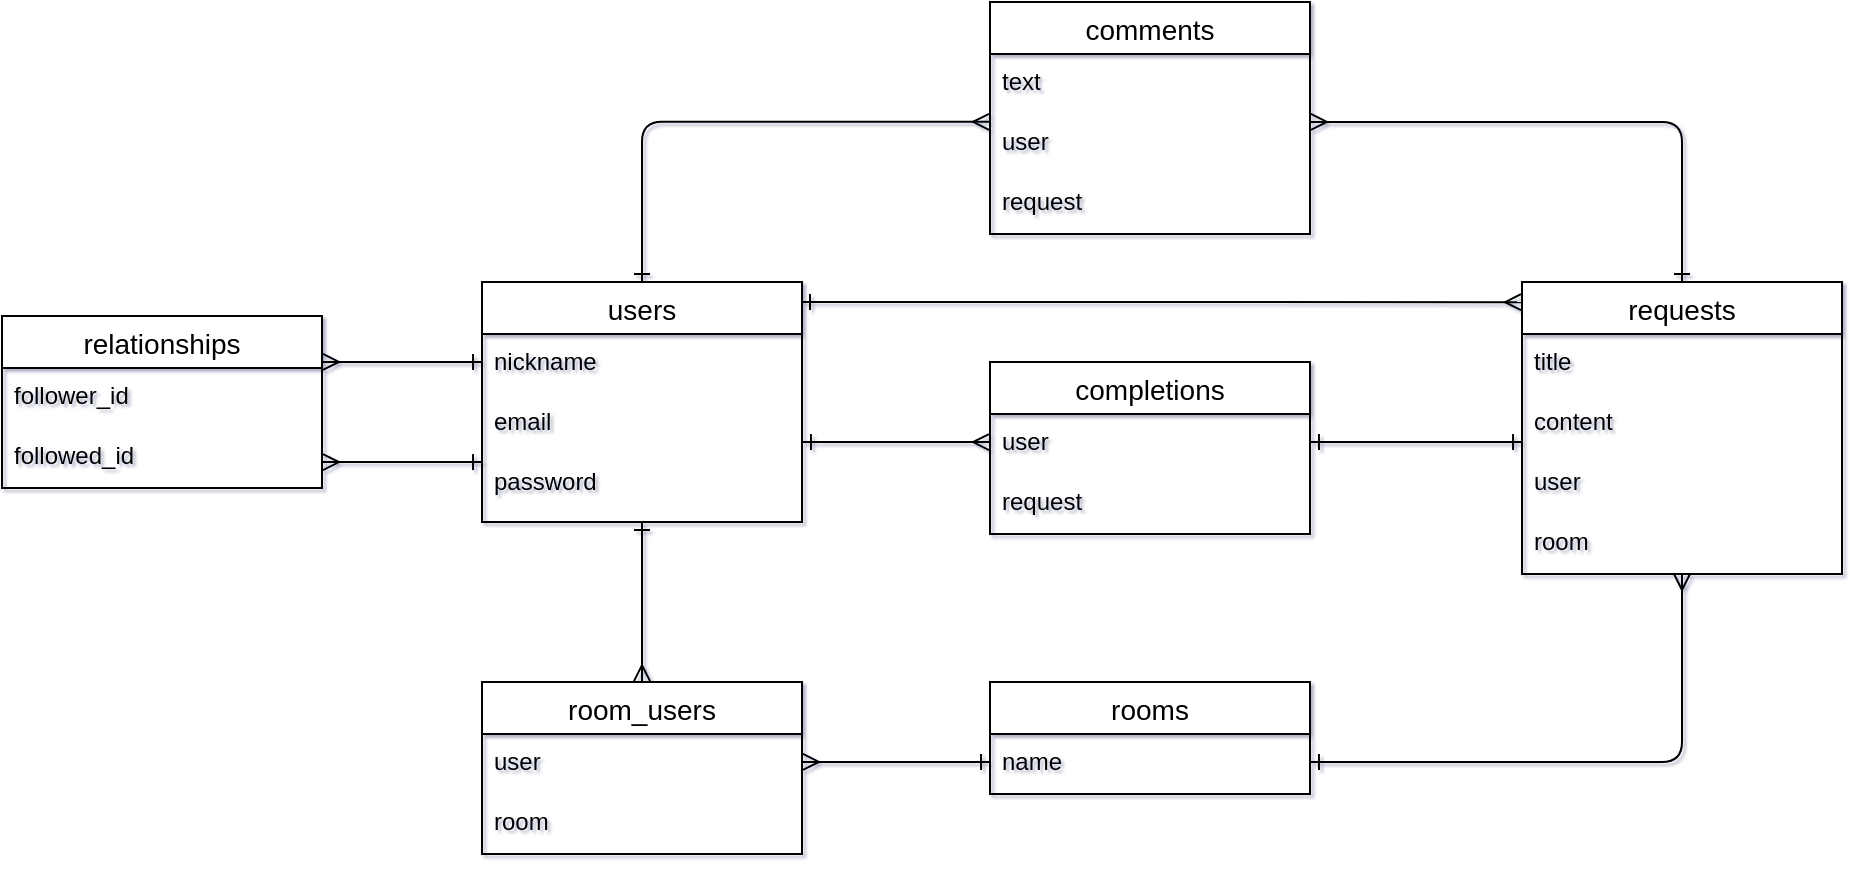 <mxfile>
    <diagram id="AIWuqTZa4Xij4cM1p-ai" name="ページ1">
        <mxGraphModel dx="1826" dy="723" grid="1" gridSize="10" guides="1" tooltips="1" connect="1" arrows="1" fold="1" page="1" pageScale="1" pageWidth="827" pageHeight="1169" background="none" math="0" shadow="1">
            <root>
                <mxCell id="0"/>
                <mxCell id="1" parent="0"/>
                <mxCell id="3" value="comments" style="swimlane;fontStyle=0;childLayout=stackLayout;horizontal=1;startSize=26;horizontalStack=0;resizeParent=1;resizeParentMax=0;resizeLast=0;collapsible=1;marginBottom=0;align=center;fontSize=14;" parent="1" vertex="1">
                    <mxGeometry x="334" y="60" width="160" height="116" as="geometry"/>
                </mxCell>
                <mxCell id="4" value="text" style="text;strokeColor=none;fillColor=none;spacingLeft=4;spacingRight=4;overflow=hidden;rotatable=0;points=[[0,0.5],[1,0.5]];portConstraint=eastwest;fontSize=12;" parent="3" vertex="1">
                    <mxGeometry y="26" width="160" height="30" as="geometry"/>
                </mxCell>
                <mxCell id="5" value="user" style="text;strokeColor=none;fillColor=none;spacingLeft=4;spacingRight=4;overflow=hidden;rotatable=0;points=[[0,0.5],[1,0.5]];portConstraint=eastwest;fontSize=12;" parent="3" vertex="1">
                    <mxGeometry y="56" width="160" height="30" as="geometry"/>
                </mxCell>
                <mxCell id="6" value="request" style="text;strokeColor=none;fillColor=none;spacingLeft=4;spacingRight=4;overflow=hidden;rotatable=0;points=[[0,0.5],[1,0.5]];portConstraint=eastwest;fontSize=12;" parent="3" vertex="1">
                    <mxGeometry y="86" width="160" height="30" as="geometry"/>
                </mxCell>
                <mxCell id="7" style="edgeStyle=orthogonalEdgeStyle;orthogonalLoop=1;jettySize=auto;html=1;exitX=0.5;exitY=0;exitDx=0;exitDy=0;entryX=-0.003;entryY=0.131;entryDx=0;entryDy=0;entryPerimeter=0;startArrow=ERone;startFill=0;endArrow=ERmany;endFill=0;" parent="1" source="8" target="5" edge="1">
                    <mxGeometry relative="1" as="geometry"/>
                </mxCell>
                <mxCell id="8" value="users" style="swimlane;fontStyle=0;childLayout=stackLayout;horizontal=1;startSize=26;horizontalStack=0;resizeParent=1;resizeParentMax=0;resizeLast=0;collapsible=1;marginBottom=0;align=center;fontSize=14;" parent="1" vertex="1">
                    <mxGeometry x="80" y="200" width="160" height="120" as="geometry"/>
                </mxCell>
                <mxCell id="9" value="nickname" style="text;strokeColor=none;fillColor=none;spacingLeft=4;spacingRight=4;overflow=hidden;rotatable=0;points=[[0,0.5],[1,0.5]];portConstraint=eastwest;fontSize=12;" parent="8" vertex="1">
                    <mxGeometry y="26" width="160" height="30" as="geometry"/>
                </mxCell>
                <mxCell id="10" value="email" style="text;strokeColor=none;fillColor=none;spacingLeft=4;spacingRight=4;overflow=hidden;rotatable=0;points=[[0,0.5],[1,0.5]];portConstraint=eastwest;fontSize=12;" parent="8" vertex="1">
                    <mxGeometry y="56" width="160" height="30" as="geometry"/>
                </mxCell>
                <mxCell id="11" value="password" style="text;strokeColor=none;fillColor=none;spacingLeft=4;spacingRight=4;overflow=hidden;rotatable=0;points=[[0,0.5],[1,0.5]];portConstraint=eastwest;fontSize=12;" parent="8" vertex="1">
                    <mxGeometry y="86" width="160" height="34" as="geometry"/>
                </mxCell>
                <mxCell id="17" style="orthogonalLoop=1;jettySize=auto;html=1;exitX=0.5;exitY=0;exitDx=0;exitDy=0;startArrow=ERone;startFill=0;endArrow=ERmany;endFill=0;entryX=1.003;entryY=0.132;entryDx=0;entryDy=0;entryPerimeter=0;" parent="1" source="18" target="5" edge="1">
                    <mxGeometry relative="1" as="geometry">
                        <mxPoint x="497" y="118" as="targetPoint"/>
                        <Array as="points">
                            <mxPoint x="680" y="120"/>
                        </Array>
                    </mxGeometry>
                </mxCell>
                <mxCell id="18" value="requests" style="swimlane;fontStyle=0;childLayout=stackLayout;horizontal=1;startSize=26;horizontalStack=0;resizeParent=1;resizeParentMax=0;resizeLast=0;collapsible=1;marginBottom=0;align=center;fontSize=14;" parent="1" vertex="1">
                    <mxGeometry x="600" y="200" width="160" height="146" as="geometry"/>
                </mxCell>
                <mxCell id="19" value="title" style="text;strokeColor=none;fillColor=none;spacingLeft=4;spacingRight=4;overflow=hidden;rotatable=0;points=[[0,0.5],[1,0.5]];portConstraint=eastwest;fontSize=12;" parent="18" vertex="1">
                    <mxGeometry y="26" width="160" height="30" as="geometry"/>
                </mxCell>
                <mxCell id="20" value="content" style="text;strokeColor=none;fillColor=none;spacingLeft=4;spacingRight=4;overflow=hidden;rotatable=0;points=[[0,0.5],[1,0.5]];portConstraint=eastwest;fontSize=12;" parent="18" vertex="1">
                    <mxGeometry y="56" width="160" height="30" as="geometry"/>
                </mxCell>
                <mxCell id="22" value="user" style="text;strokeColor=none;fillColor=none;spacingLeft=4;spacingRight=4;overflow=hidden;rotatable=0;points=[[0,0.5],[1,0.5]];portConstraint=eastwest;fontSize=12;" parent="18" vertex="1">
                    <mxGeometry y="86" width="160" height="30" as="geometry"/>
                </mxCell>
                <mxCell id="23" value="room" style="text;strokeColor=none;fillColor=none;spacingLeft=4;spacingRight=4;overflow=hidden;rotatable=0;points=[[0,0.5],[1,0.5]];portConstraint=eastwest;fontSize=12;" parent="18" vertex="1">
                    <mxGeometry y="116" width="160" height="30" as="geometry"/>
                </mxCell>
                <mxCell id="29" value="completions" style="swimlane;fontStyle=0;childLayout=stackLayout;horizontal=1;startSize=26;horizontalStack=0;resizeParent=1;resizeParentMax=0;resizeLast=0;collapsible=1;marginBottom=0;align=center;fontSize=14;" parent="1" vertex="1">
                    <mxGeometry x="334" y="240" width="160" height="86" as="geometry"/>
                </mxCell>
                <mxCell id="30" value="user" style="text;strokeColor=none;fillColor=none;spacingLeft=4;spacingRight=4;overflow=hidden;rotatable=0;points=[[0,0.5],[1,0.5]];portConstraint=eastwest;fontSize=12;" parent="29" vertex="1">
                    <mxGeometry y="26" width="160" height="30" as="geometry"/>
                </mxCell>
                <mxCell id="31" value="request" style="text;strokeColor=none;fillColor=none;spacingLeft=4;spacingRight=4;overflow=hidden;rotatable=0;points=[[0,0.5],[1,0.5]];portConstraint=eastwest;fontSize=12;" parent="29" vertex="1">
                    <mxGeometry y="56" width="160" height="30" as="geometry"/>
                </mxCell>
                <mxCell id="33" value="rooms" style="swimlane;fontStyle=0;childLayout=stackLayout;horizontal=1;startSize=26;horizontalStack=0;resizeParent=1;resizeParentMax=0;resizeLast=0;collapsible=1;marginBottom=0;align=center;fontSize=14;" parent="1" vertex="1">
                    <mxGeometry x="334" y="400" width="160" height="56" as="geometry"/>
                </mxCell>
                <mxCell id="34" value="name" style="text;strokeColor=none;fillColor=none;spacingLeft=4;spacingRight=4;overflow=hidden;rotatable=0;points=[[0,0.5],[1,0.5]];portConstraint=eastwest;fontSize=12;" parent="33" vertex="1">
                    <mxGeometry y="26" width="160" height="30" as="geometry"/>
                </mxCell>
                <mxCell id="41" style="orthogonalLoop=1;jettySize=auto;html=1;startArrow=ERone;startFill=0;endArrow=ERmany;endFill=0;entryX=-0.003;entryY=0.069;entryDx=0;entryDy=0;entryPerimeter=0;" parent="1" target="18" edge="1">
                    <mxGeometry relative="1" as="geometry">
                        <mxPoint x="240" y="210" as="sourcePoint"/>
                        <mxPoint x="599" y="210" as="targetPoint"/>
                        <Array as="points"/>
                    </mxGeometry>
                </mxCell>
                <mxCell id="42" style="edgeStyle=none;orthogonalLoop=1;jettySize=auto;html=1;startArrow=ERone;startFill=0;endArrow=ERone;endFill=0;exitX=1.003;exitY=0.467;exitDx=0;exitDy=0;exitPerimeter=0;entryX=-0.003;entryY=0.801;entryDx=0;entryDy=0;entryPerimeter=0;" parent="1" source="30" target="20" edge="1">
                    <mxGeometry relative="1" as="geometry">
                        <mxPoint x="494" y="281" as="sourcePoint"/>
                        <mxPoint x="599" y="281" as="targetPoint"/>
                    </mxGeometry>
                </mxCell>
                <mxCell id="43" style="edgeStyle=none;orthogonalLoop=1;jettySize=auto;html=1;startArrow=ERmany;startFill=0;endArrow=ERone;endFill=0;exitX=-0.003;exitY=0.467;exitDx=0;exitDy=0;exitPerimeter=0;entryX=1.003;entryY=0.801;entryDx=0;entryDy=0;entryPerimeter=0;" parent="1" source="30" target="10" edge="1">
                    <mxGeometry relative="1" as="geometry">
                        <mxPoint x="330" y="279" as="sourcePoint"/>
                        <mxPoint x="241" y="280" as="targetPoint"/>
                        <Array as="points"/>
                    </mxGeometry>
                </mxCell>
                <mxCell id="47" style="orthogonalLoop=1;jettySize=auto;html=1;exitX=0.5;exitY=-0.005;exitDx=0;exitDy=0;endArrow=ERone;endFill=0;startArrow=ERmany;startFill=0;exitPerimeter=0;entryX=0.5;entryY=1;entryDx=0;entryDy=0;" parent="1" source="44" target="8" edge="1">
                    <mxGeometry relative="1" as="geometry">
                        <mxPoint x="160" y="321" as="targetPoint"/>
                        <Array as="points"/>
                    </mxGeometry>
                </mxCell>
                <mxCell id="44" value="room_users" style="swimlane;fontStyle=0;childLayout=stackLayout;horizontal=1;startSize=26;horizontalStack=0;resizeParent=1;resizeParentMax=0;resizeLast=0;collapsible=1;marginBottom=0;align=center;fontSize=14;" parent="1" vertex="1">
                    <mxGeometry x="80" y="400" width="160" height="86" as="geometry"/>
                </mxCell>
                <mxCell id="45" value="user" style="text;strokeColor=none;fillColor=none;spacingLeft=4;spacingRight=4;overflow=hidden;rotatable=0;points=[[0,0.5],[1,0.5]];portConstraint=eastwest;fontSize=12;" parent="44" vertex="1">
                    <mxGeometry y="26" width="160" height="30" as="geometry"/>
                </mxCell>
                <mxCell id="46" value="room" style="text;strokeColor=none;fillColor=none;spacingLeft=4;spacingRight=4;overflow=hidden;rotatable=0;points=[[0,0.5],[1,0.5]];portConstraint=eastwest;fontSize=12;" parent="44" vertex="1">
                    <mxGeometry y="56" width="160" height="30" as="geometry"/>
                </mxCell>
                <mxCell id="48" style="edgeStyle=orthogonalEdgeStyle;orthogonalLoop=1;jettySize=auto;html=1;startArrow=ERmany;startFill=0;endArrow=ERone;endFill=0;exitX=1.003;exitY=0.466;exitDx=0;exitDy=0;exitPerimeter=0;entryX=-0.003;entryY=0.467;entryDx=0;entryDy=0;entryPerimeter=0;" parent="1" source="45" target="34" edge="1">
                    <mxGeometry relative="1" as="geometry">
                        <mxPoint x="240" y="441" as="sourcePoint"/>
                        <mxPoint x="334" y="440" as="targetPoint"/>
                    </mxGeometry>
                </mxCell>
                <mxCell id="54" style="edgeStyle=none;orthogonalLoop=1;jettySize=auto;html=1;exitX=1.003;exitY=0.467;exitDx=0;exitDy=0;entryX=0.5;entryY=1;entryDx=0;entryDy=0;startArrow=ERone;startFill=0;endArrow=ERmany;endFill=0;exitPerimeter=0;" parent="1" source="34" target="18" edge="1">
                    <mxGeometry relative="1" as="geometry">
                        <Array as="points">
                            <mxPoint x="680" y="440"/>
                        </Array>
                    </mxGeometry>
                </mxCell>
                <mxCell id="DTadsaA09mj-pFDC_Fai-189" style="rounded=0;orthogonalLoop=1;jettySize=auto;html=1;entryX=-0.003;entryY=0.119;entryDx=0;entryDy=0;entryPerimeter=0;exitX=1.003;exitY=0.568;exitDx=0;exitDy=0;exitPerimeter=0;startArrow=ERmany;startFill=0;endArrow=ERone;endFill=0;" edge="1" parent="1" source="146" target="11">
                    <mxGeometry relative="1" as="geometry">
                        <mxPoint y="279" as="sourcePoint"/>
                    </mxGeometry>
                </mxCell>
                <mxCell id="144" value="relationships" style="swimlane;fontStyle=0;childLayout=stackLayout;horizontal=1;startSize=26;horizontalStack=0;resizeParent=1;resizeParentMax=0;resizeLast=0;collapsible=1;marginBottom=0;align=center;fontSize=14;" vertex="1" parent="1">
                    <mxGeometry x="-160" y="217" width="160" height="86" as="geometry"/>
                </mxCell>
                <mxCell id="145" value="follower_id" style="text;strokeColor=none;fillColor=none;spacingLeft=4;spacingRight=4;overflow=hidden;rotatable=0;points=[[0,0.5],[1,0.5]];portConstraint=eastwest;fontSize=12;" vertex="1" parent="144">
                    <mxGeometry y="26" width="160" height="30" as="geometry"/>
                </mxCell>
                <mxCell id="146" value="followed_id" style="text;strokeColor=none;fillColor=none;spacingLeft=4;spacingRight=4;overflow=hidden;rotatable=0;points=[[0,0.5],[1,0.5]];portConstraint=eastwest;fontSize=12;" vertex="1" parent="144">
                    <mxGeometry y="56" width="160" height="30" as="geometry"/>
                </mxCell>
                <mxCell id="DTadsaA09mj-pFDC_Fai-187" style="rounded=0;orthogonalLoop=1;jettySize=auto;html=1;startArrow=ERmany;startFill=0;endArrow=ERone;endFill=0;entryX=-0.003;entryY=0.467;entryDx=0;entryDy=0;entryPerimeter=0;exitX=1.003;exitY=0.267;exitDx=0;exitDy=0;exitPerimeter=0;" edge="1" parent="1" source="144" target="9">
                    <mxGeometry relative="1" as="geometry">
                        <mxPoint y="240" as="sourcePoint"/>
                        <mxPoint x="80" y="250" as="targetPoint"/>
                    </mxGeometry>
                </mxCell>
            </root>
        </mxGraphModel>
    </diagram>
</mxfile>